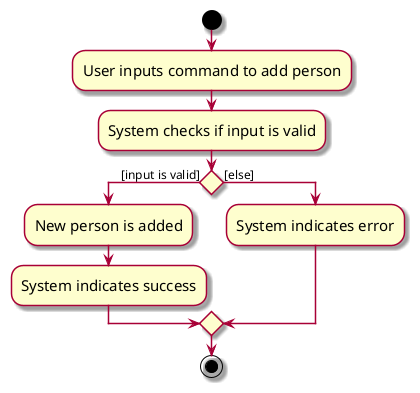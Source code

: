 @startuml
skin rose
skinparam ActivityFontSize 15
skinparam ArrowFontSize 12
start
:User inputs command to add person;
:System checks if input is valid;

if () then ([input is valid])
    :New person is added;
    :System indicates success;
else ([else])
:System indicates error;
endif
stop
@enduml
